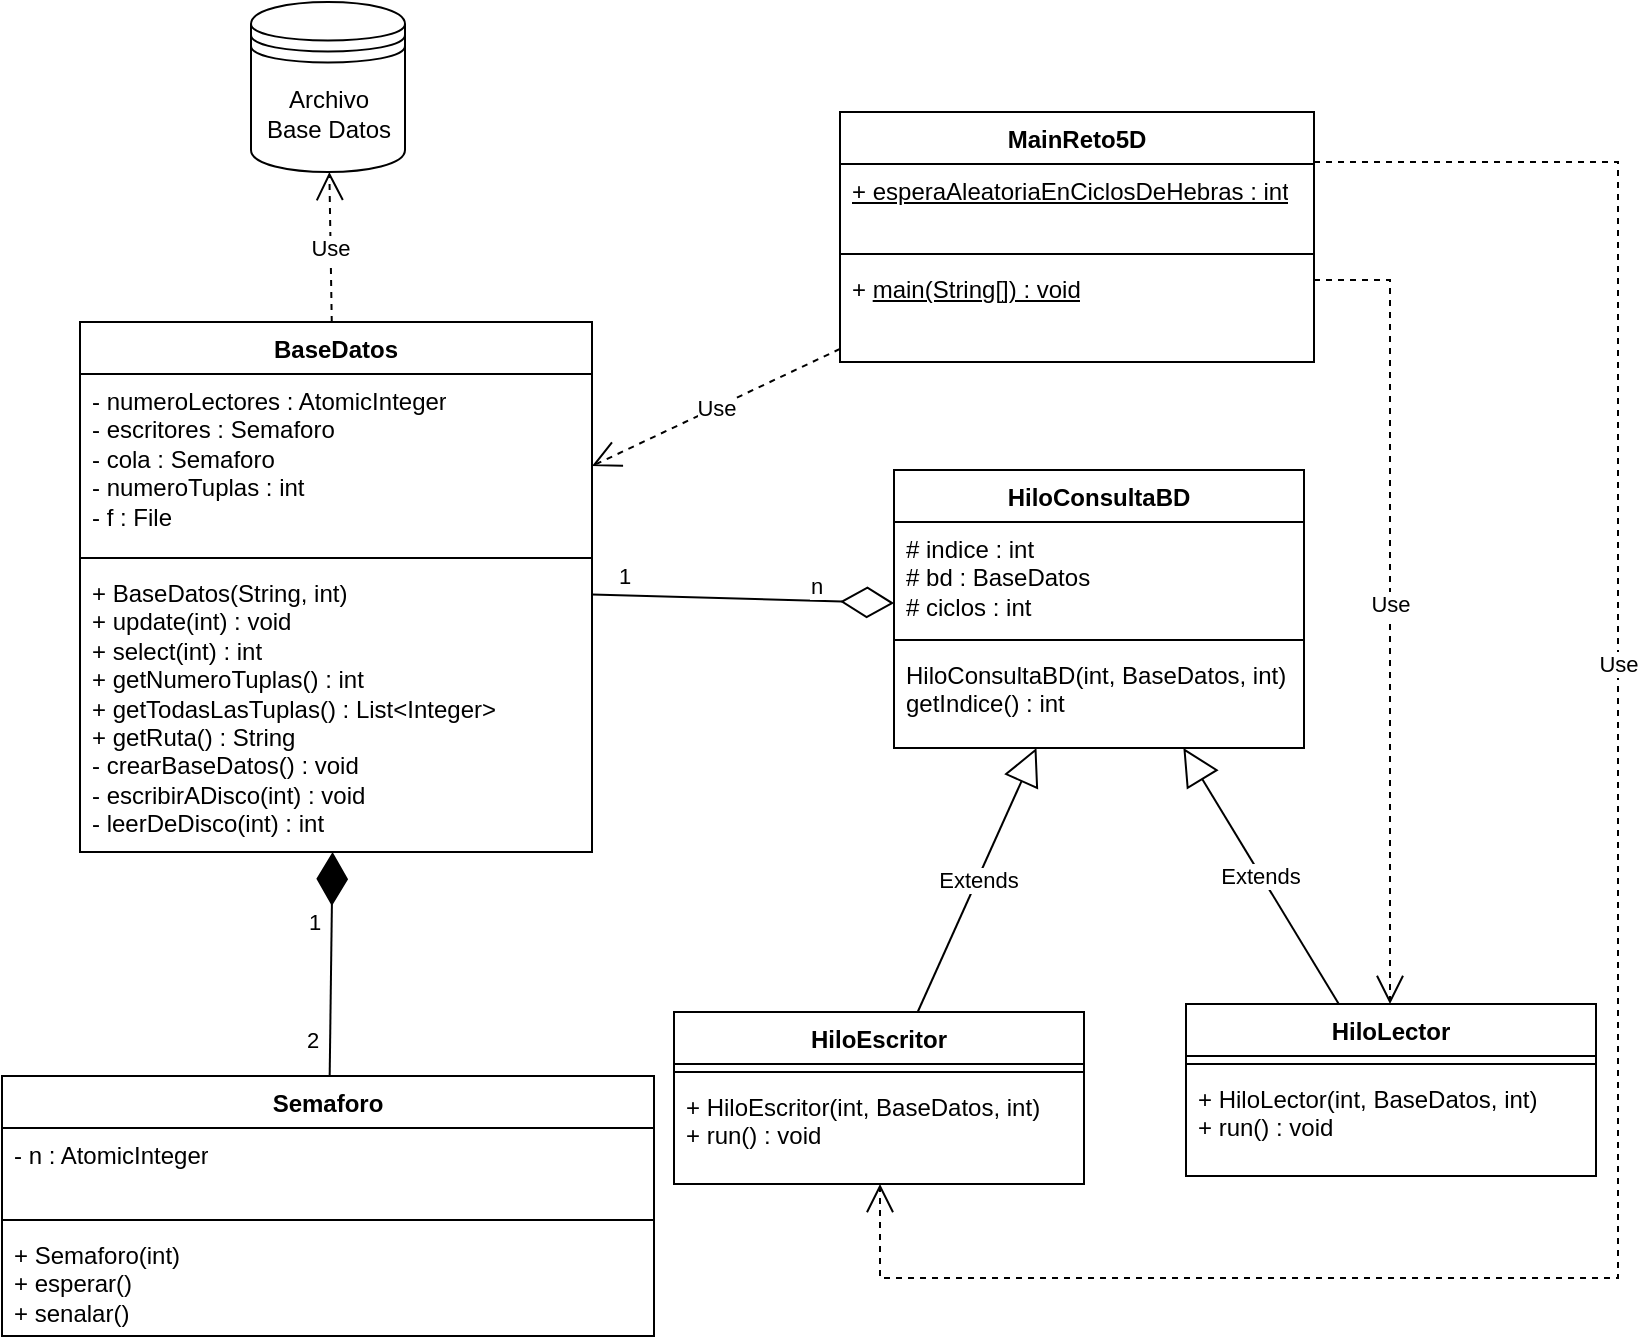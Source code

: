 <mxfile version="20.6.2" type="device"><diagram name="Página-1" id="bd0o8I8SwZmfc2_QPle2"><mxGraphModel dx="1403" dy="819" grid="0" gridSize="10" guides="1" tooltips="1" connect="1" arrows="1" fold="1" page="1" pageScale="1" pageWidth="5000" pageHeight="5000" math="0" shadow="0"><root><mxCell id="0"/><mxCell id="1" parent="0"/><mxCell id="a5-sm6qRwwqJZfLab70x-1" value="BaseDatos" style="swimlane;fontStyle=1;align=center;verticalAlign=top;childLayout=stackLayout;horizontal=1;startSize=26;horizontalStack=0;resizeParent=1;resizeParentMax=0;resizeLast=0;collapsible=1;marginBottom=0;whiteSpace=wrap;html=1;" parent="1" vertex="1"><mxGeometry x="2101" y="525" width="256" height="265" as="geometry"/></mxCell><mxCell id="a5-sm6qRwwqJZfLab70x-2" value="&lt;div&gt;- numeroLectores : AtomicInteger&lt;/div&gt;&lt;div&gt;&lt;span style=&quot;background-color: initial;&quot;&gt;- escritores : Semaforo&lt;/span&gt;&lt;br&gt;&lt;/div&gt;&lt;div&gt;- cola : Semaforo&lt;/div&gt;&lt;div&gt;&lt;span style=&quot;background-color: initial;&quot;&gt;- numeroTuplas : int&lt;/span&gt;&lt;br&gt;&lt;/div&gt;&lt;div&gt;- f : File&lt;/div&gt;" style="text;strokeColor=none;fillColor=none;align=left;verticalAlign=top;spacingLeft=4;spacingRight=4;overflow=hidden;rotatable=0;points=[[0,0.5],[1,0.5]];portConstraint=eastwest;whiteSpace=wrap;html=1;" parent="a5-sm6qRwwqJZfLab70x-1" vertex="1"><mxGeometry y="26" width="256" height="88" as="geometry"/></mxCell><mxCell id="a5-sm6qRwwqJZfLab70x-3" value="" style="line;strokeWidth=1;fillColor=none;align=left;verticalAlign=middle;spacingTop=-1;spacingLeft=3;spacingRight=3;rotatable=0;labelPosition=right;points=[];portConstraint=eastwest;strokeColor=inherit;" parent="a5-sm6qRwwqJZfLab70x-1" vertex="1"><mxGeometry y="114" width="256" height="8" as="geometry"/></mxCell><mxCell id="a5-sm6qRwwqJZfLab70x-4" value="&lt;div&gt;+ BaseDatos(String, int)&lt;/div&gt;&lt;div&gt;+ update(int) : void&lt;/div&gt;&lt;div&gt;+ select(int) : int&lt;/div&gt;&lt;div&gt;+ getNumeroTuplas() : int&lt;/div&gt;&lt;div&gt;+ getTodasLasTuplas() : List&amp;lt;Integer&amp;gt;&lt;/div&gt;&lt;div&gt;+ getRuta() : String&lt;/div&gt;&lt;div&gt;- crearBaseDatos() : void&lt;/div&gt;&lt;div&gt;- escribirADisco(int) : void&lt;/div&gt;&lt;div&gt;- leerDeDisco(int) : int&lt;/div&gt;" style="text;strokeColor=none;fillColor=none;align=left;verticalAlign=top;spacingLeft=4;spacingRight=4;overflow=hidden;rotatable=0;points=[[0,0.5],[1,0.5]];portConstraint=eastwest;whiteSpace=wrap;html=1;" parent="a5-sm6qRwwqJZfLab70x-1" vertex="1"><mxGeometry y="122" width="256" height="143" as="geometry"/></mxCell><mxCell id="a5-sm6qRwwqJZfLab70x-5" value="HiloConsultaBD" style="swimlane;fontStyle=1;align=center;verticalAlign=top;childLayout=stackLayout;horizontal=1;startSize=26;horizontalStack=0;resizeParent=1;resizeParentMax=0;resizeLast=0;collapsible=1;marginBottom=0;whiteSpace=wrap;html=1;" parent="1" vertex="1"><mxGeometry x="2508" y="599" width="205" height="139" as="geometry"/></mxCell><mxCell id="a5-sm6qRwwqJZfLab70x-6" value="&lt;div&gt;# indice : int&lt;/div&gt;#&amp;nbsp;&lt;span style=&quot;background-color: initial;&quot;&gt;bd : BaseDatos&lt;/span&gt;&lt;br&gt;#&amp;nbsp;&lt;span style=&quot;background-color: initial;&quot;&gt;ciclos : int&lt;/span&gt;" style="text;strokeColor=none;fillColor=none;align=left;verticalAlign=top;spacingLeft=4;spacingRight=4;overflow=hidden;rotatable=0;points=[[0,0.5],[1,0.5]];portConstraint=eastwest;whiteSpace=wrap;html=1;" parent="a5-sm6qRwwqJZfLab70x-5" vertex="1"><mxGeometry y="26" width="205" height="55" as="geometry"/></mxCell><mxCell id="a5-sm6qRwwqJZfLab70x-7" value="" style="line;strokeWidth=1;fillColor=none;align=left;verticalAlign=middle;spacingTop=-1;spacingLeft=3;spacingRight=3;rotatable=0;labelPosition=right;points=[];portConstraint=eastwest;strokeColor=inherit;" parent="a5-sm6qRwwqJZfLab70x-5" vertex="1"><mxGeometry y="81" width="205" height="8" as="geometry"/></mxCell><mxCell id="a5-sm6qRwwqJZfLab70x-8" value="&lt;div&gt;HiloConsultaBD(int, BaseDatos, int)&lt;/div&gt;&lt;div&gt;getIndice() : int&lt;/div&gt;" style="text;strokeColor=none;fillColor=none;align=left;verticalAlign=top;spacingLeft=4;spacingRight=4;overflow=hidden;rotatable=0;points=[[0,0.5],[1,0.5]];portConstraint=eastwest;whiteSpace=wrap;html=1;" parent="a5-sm6qRwwqJZfLab70x-5" vertex="1"><mxGeometry y="89" width="205" height="50" as="geometry"/></mxCell><mxCell id="a5-sm6qRwwqJZfLab70x-9" value="HiloEscritor" style="swimlane;fontStyle=1;align=center;verticalAlign=top;childLayout=stackLayout;horizontal=1;startSize=26;horizontalStack=0;resizeParent=1;resizeParentMax=0;resizeLast=0;collapsible=1;marginBottom=0;whiteSpace=wrap;html=1;" parent="1" vertex="1"><mxGeometry x="2398" y="870" width="205" height="86" as="geometry"/></mxCell><mxCell id="a5-sm6qRwwqJZfLab70x-11" value="" style="line;strokeWidth=1;fillColor=none;align=left;verticalAlign=middle;spacingTop=-1;spacingLeft=3;spacingRight=3;rotatable=0;labelPosition=right;points=[];portConstraint=eastwest;strokeColor=inherit;" parent="a5-sm6qRwwqJZfLab70x-9" vertex="1"><mxGeometry y="26" width="205" height="8" as="geometry"/></mxCell><mxCell id="a5-sm6qRwwqJZfLab70x-12" value="&lt;div&gt;+ HiloEscritor(int, BaseDatos, int)&lt;/div&gt;&lt;div&gt;+ run() : void&lt;br&gt;&lt;/div&gt;&lt;div&gt;&lt;br&gt;&lt;/div&gt;" style="text;strokeColor=none;fillColor=none;align=left;verticalAlign=top;spacingLeft=4;spacingRight=4;overflow=hidden;rotatable=0;points=[[0,0.5],[1,0.5]];portConstraint=eastwest;whiteSpace=wrap;html=1;" parent="a5-sm6qRwwqJZfLab70x-9" vertex="1"><mxGeometry y="34" width="205" height="52" as="geometry"/></mxCell><mxCell id="a5-sm6qRwwqJZfLab70x-13" value="HiloLector" style="swimlane;fontStyle=1;align=center;verticalAlign=top;childLayout=stackLayout;horizontal=1;startSize=26;horizontalStack=0;resizeParent=1;resizeParentMax=0;resizeLast=0;collapsible=1;marginBottom=0;whiteSpace=wrap;html=1;" parent="1" vertex="1"><mxGeometry x="2654" y="866" width="205" height="86" as="geometry"/></mxCell><mxCell id="a5-sm6qRwwqJZfLab70x-15" value="" style="line;strokeWidth=1;fillColor=none;align=left;verticalAlign=middle;spacingTop=-1;spacingLeft=3;spacingRight=3;rotatable=0;labelPosition=right;points=[];portConstraint=eastwest;strokeColor=inherit;" parent="a5-sm6qRwwqJZfLab70x-13" vertex="1"><mxGeometry y="26" width="205" height="8" as="geometry"/></mxCell><mxCell id="a5-sm6qRwwqJZfLab70x-16" value="&lt;div&gt;+ HiloLector(int, BaseDatos, int)&lt;/div&gt;&lt;div&gt;+ run() : void&lt;br&gt;&lt;/div&gt;&lt;div&gt;&lt;br&gt;&lt;/div&gt;" style="text;strokeColor=none;fillColor=none;align=left;verticalAlign=top;spacingLeft=4;spacingRight=4;overflow=hidden;rotatable=0;points=[[0,0.5],[1,0.5]];portConstraint=eastwest;whiteSpace=wrap;html=1;" parent="a5-sm6qRwwqJZfLab70x-13" vertex="1"><mxGeometry y="34" width="205" height="52" as="geometry"/></mxCell><mxCell id="a5-sm6qRwwqJZfLab70x-17" value="Extends" style="endArrow=block;endSize=16;endFill=0;html=1;rounded=0;" parent="1" source="a5-sm6qRwwqJZfLab70x-9" target="a5-sm6qRwwqJZfLab70x-5" edge="1"><mxGeometry width="160" relative="1" as="geometry"><mxPoint x="2244" y="822" as="sourcePoint"/><mxPoint x="2404" y="822" as="targetPoint"/></mxGeometry></mxCell><mxCell id="a5-sm6qRwwqJZfLab70x-18" value="Extends" style="endArrow=block;endSize=16;endFill=0;html=1;rounded=0;" parent="1" source="a5-sm6qRwwqJZfLab70x-13" target="a5-sm6qRwwqJZfLab70x-5" edge="1"><mxGeometry width="160" relative="1" as="geometry"><mxPoint x="2529.846" y="880" as="sourcePoint"/><mxPoint x="2589.232" y="748" as="targetPoint"/></mxGeometry></mxCell><mxCell id="a5-sm6qRwwqJZfLab70x-19" value="" style="endArrow=diamondThin;endFill=0;endSize=24;html=1;rounded=0;" parent="1" source="a5-sm6qRwwqJZfLab70x-1" target="a5-sm6qRwwqJZfLab70x-5" edge="1"><mxGeometry width="160" relative="1" as="geometry"><mxPoint x="2244" y="822" as="sourcePoint"/><mxPoint x="2404" y="822" as="targetPoint"/></mxGeometry></mxCell><mxCell id="a5-sm6qRwwqJZfLab70x-20" value="1" style="edgeLabel;html=1;align=center;verticalAlign=middle;resizable=0;points=[];" parent="a5-sm6qRwwqJZfLab70x-19" vertex="1" connectable="0"><mxGeometry x="-0.838" y="1" relative="1" as="geometry"><mxPoint x="4" y="-9" as="offset"/></mxGeometry></mxCell><mxCell id="a5-sm6qRwwqJZfLab70x-21" value="n" style="edgeLabel;html=1;align=center;verticalAlign=middle;resizable=0;points=[];" parent="a5-sm6qRwwqJZfLab70x-19" vertex="1" connectable="0"><mxGeometry x="0.725" y="1" relative="1" as="geometry"><mxPoint x="-19" y="-7" as="offset"/></mxGeometry></mxCell><mxCell id="a5-sm6qRwwqJZfLab70x-22" value="Semaforo" style="swimlane;fontStyle=1;align=center;verticalAlign=top;childLayout=stackLayout;horizontal=1;startSize=26;horizontalStack=0;resizeParent=1;resizeParentMax=0;resizeLast=0;collapsible=1;marginBottom=0;whiteSpace=wrap;html=1;" parent="1" vertex="1"><mxGeometry x="2062" y="902" width="326" height="130" as="geometry"/></mxCell><mxCell id="a5-sm6qRwwqJZfLab70x-23" value="&lt;span style=&quot;background-color: initial;&quot;&gt;- n : AtomicInteger&lt;/span&gt;" style="text;strokeColor=none;fillColor=none;align=left;verticalAlign=top;spacingLeft=4;spacingRight=4;overflow=hidden;rotatable=0;points=[[0,0.5],[1,0.5]];portConstraint=eastwest;whiteSpace=wrap;html=1;" parent="a5-sm6qRwwqJZfLab70x-22" vertex="1"><mxGeometry y="26" width="326" height="42" as="geometry"/></mxCell><mxCell id="a5-sm6qRwwqJZfLab70x-24" value="" style="line;strokeWidth=1;fillColor=none;align=left;verticalAlign=middle;spacingTop=-1;spacingLeft=3;spacingRight=3;rotatable=0;labelPosition=right;points=[];portConstraint=eastwest;strokeColor=inherit;" parent="a5-sm6qRwwqJZfLab70x-22" vertex="1"><mxGeometry y="68" width="326" height="8" as="geometry"/></mxCell><mxCell id="a5-sm6qRwwqJZfLab70x-25" value="&lt;div&gt;+ Semaforo(int)&lt;/div&gt;&lt;div&gt;+ esperar()&lt;/div&gt;&lt;div&gt;+ senalar()&lt;/div&gt;&lt;div&gt;&lt;br&gt;&lt;/div&gt;" style="text;strokeColor=none;fillColor=none;align=left;verticalAlign=top;spacingLeft=4;spacingRight=4;overflow=hidden;rotatable=0;points=[[0,0.5],[1,0.5]];portConstraint=eastwest;whiteSpace=wrap;html=1;" parent="a5-sm6qRwwqJZfLab70x-22" vertex="1"><mxGeometry y="76" width="326" height="54" as="geometry"/></mxCell><mxCell id="a5-sm6qRwwqJZfLab70x-26" value="" style="endArrow=diamondThin;endFill=1;endSize=24;html=1;rounded=0;" parent="1" source="a5-sm6qRwwqJZfLab70x-22" target="a5-sm6qRwwqJZfLab70x-1" edge="1"><mxGeometry width="160" relative="1" as="geometry"><mxPoint x="2367" y="675.51" as="sourcePoint"/><mxPoint x="2518" y="677.291" as="targetPoint"/></mxGeometry></mxCell><mxCell id="a5-sm6qRwwqJZfLab70x-27" value="2" style="edgeLabel;html=1;align=center;verticalAlign=middle;resizable=0;points=[];" parent="a5-sm6qRwwqJZfLab70x-26" vertex="1" connectable="0"><mxGeometry x="-0.838" y="1" relative="1" as="geometry"><mxPoint x="-8" y="-9" as="offset"/></mxGeometry></mxCell><mxCell id="a5-sm6qRwwqJZfLab70x-28" value="1" style="edgeLabel;html=1;align=center;verticalAlign=middle;resizable=0;points=[];" parent="a5-sm6qRwwqJZfLab70x-26" vertex="1" connectable="0"><mxGeometry x="0.725" y="1" relative="1" as="geometry"><mxPoint x="-8" y="19" as="offset"/></mxGeometry></mxCell><mxCell id="a5-sm6qRwwqJZfLab70x-35" value="MainReto5D" style="swimlane;fontStyle=1;align=center;verticalAlign=top;childLayout=stackLayout;horizontal=1;startSize=26;horizontalStack=0;resizeParent=1;resizeParentMax=0;resizeLast=0;collapsible=1;marginBottom=0;whiteSpace=wrap;html=1;" parent="1" vertex="1"><mxGeometry x="2481" y="420" width="237" height="125" as="geometry"/></mxCell><mxCell id="a5-sm6qRwwqJZfLab70x-36" value="&lt;div&gt;&lt;u&gt;+ esperaAleatoriaEnCiclosDeHebras : int&lt;/u&gt;&lt;/div&gt;&lt;div&gt;&lt;br&gt;&lt;/div&gt;" style="text;strokeColor=none;fillColor=none;align=left;verticalAlign=top;spacingLeft=4;spacingRight=4;overflow=hidden;rotatable=0;points=[[0,0.5],[1,0.5]];portConstraint=eastwest;whiteSpace=wrap;html=1;" parent="a5-sm6qRwwqJZfLab70x-35" vertex="1"><mxGeometry y="26" width="237" height="41" as="geometry"/></mxCell><mxCell id="a5-sm6qRwwqJZfLab70x-37" value="" style="line;strokeWidth=1;fillColor=none;align=left;verticalAlign=middle;spacingTop=-1;spacingLeft=3;spacingRight=3;rotatable=0;labelPosition=right;points=[];portConstraint=eastwest;strokeColor=inherit;" parent="a5-sm6qRwwqJZfLab70x-35" vertex="1"><mxGeometry y="67" width="237" height="8" as="geometry"/></mxCell><mxCell id="a5-sm6qRwwqJZfLab70x-38" value="+ &lt;u&gt;main(String[]) : void&lt;/u&gt;" style="text;strokeColor=none;fillColor=none;align=left;verticalAlign=top;spacingLeft=4;spacingRight=4;overflow=hidden;rotatable=0;points=[[0,0.5],[1,0.5]];portConstraint=eastwest;whiteSpace=wrap;html=1;" parent="a5-sm6qRwwqJZfLab70x-35" vertex="1"><mxGeometry y="75" width="237" height="50" as="geometry"/></mxCell><mxCell id="a5-sm6qRwwqJZfLab70x-39" value="Archivo&lt;br&gt;Base Datos" style="shape=datastore;whiteSpace=wrap;html=1;" parent="1" vertex="1"><mxGeometry x="2186.5" y="365" width="77" height="85" as="geometry"/></mxCell><mxCell id="a5-sm6qRwwqJZfLab70x-40" value="Use" style="endArrow=open;endSize=12;dashed=1;html=1;rounded=0;" parent="1" source="a5-sm6qRwwqJZfLab70x-1" target="a5-sm6qRwwqJZfLab70x-39" edge="1"><mxGeometry width="160" relative="1" as="geometry"><mxPoint x="2492" y="785" as="sourcePoint"/><mxPoint x="2652" y="785" as="targetPoint"/></mxGeometry></mxCell><mxCell id="a5-sm6qRwwqJZfLab70x-41" value="Use" style="endArrow=open;endSize=12;dashed=1;html=1;rounded=0;" parent="1" source="a5-sm6qRwwqJZfLab70x-35" target="a5-sm6qRwwqJZfLab70x-1" edge="1"><mxGeometry width="160" relative="1" as="geometry"><mxPoint x="2236.723" y="528" as="sourcePoint"/><mxPoint x="2405" y="439" as="targetPoint"/></mxGeometry></mxCell><mxCell id="a5-sm6qRwwqJZfLab70x-42" value="Use" style="endArrow=open;endSize=12;dashed=1;html=1;rounded=0;edgeStyle=orthogonalEdgeStyle;" parent="1" source="a5-sm6qRwwqJZfLab70x-35" target="a5-sm6qRwwqJZfLab70x-13" edge="1"><mxGeometry width="160" relative="1" as="geometry"><mxPoint x="2521.072" y="439" as="sourcePoint"/><mxPoint x="2367" y="567.361" as="targetPoint"/><Array as="points"><mxPoint x="2756" y="504"/></Array></mxGeometry></mxCell><mxCell id="a5-sm6qRwwqJZfLab70x-43" value="Use" style="endArrow=open;endSize=12;dashed=1;html=1;rounded=0;edgeStyle=orthogonalEdgeStyle;" parent="1" source="a5-sm6qRwwqJZfLab70x-35" target="a5-sm6qRwwqJZfLab70x-9" edge="1"><mxGeometry x="-0.287" width="160" relative="1" as="geometry"><mxPoint x="2747" y="349.5" as="sourcePoint"/><mxPoint x="2766" y="876.0" as="targetPoint"/><Array as="points"><mxPoint x="2870" y="445"/><mxPoint x="2870" y="1003"/><mxPoint x="2501" y="1003"/></Array><mxPoint y="1" as="offset"/></mxGeometry></mxCell></root></mxGraphModel></diagram></mxfile>